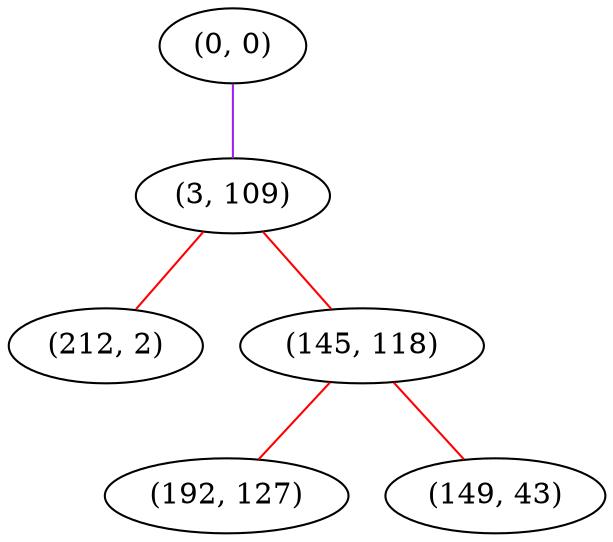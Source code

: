 graph "" {
"(0, 0)";
"(3, 109)";
"(212, 2)";
"(145, 118)";
"(192, 127)";
"(149, 43)";
"(0, 0)" -- "(3, 109)"  [color=purple, key=0, weight=4];
"(3, 109)" -- "(212, 2)"  [color=red, key=0, weight=1];
"(3, 109)" -- "(145, 118)"  [color=red, key=0, weight=1];
"(145, 118)" -- "(192, 127)"  [color=red, key=0, weight=1];
"(145, 118)" -- "(149, 43)"  [color=red, key=0, weight=1];
}
